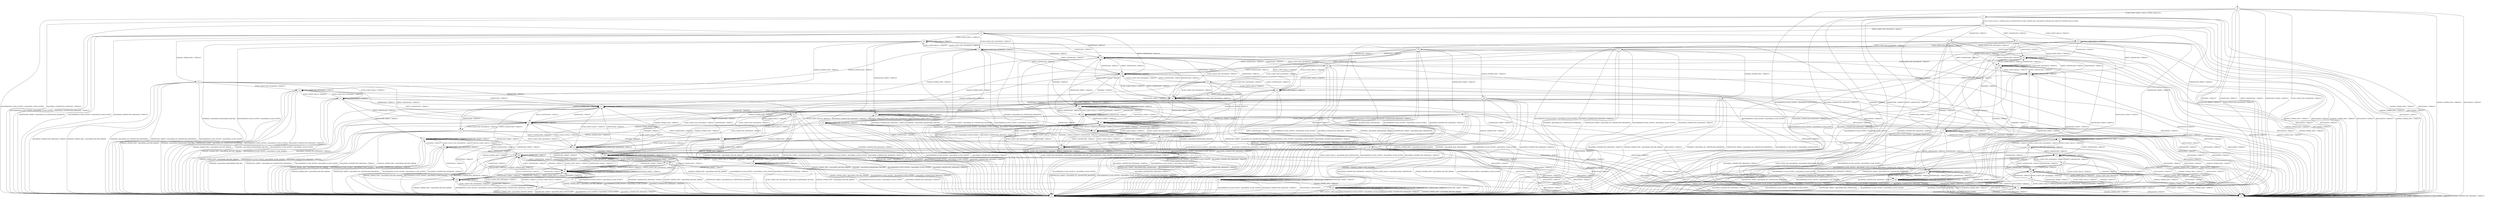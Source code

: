 digraph h7 {
s0 [label="s0"];
s1 [label="s1"];
s2 [label="s2"];
s3 [label="s3"];
s4 [label="s4"];
s5 [label="s5"];
s6 [label="s6"];
s7 [label="s7"];
s23 [label="s23"];
s24 [label="s24"];
s31 [label="s31"];
s32 [label="s32"];
s8 [label="s8"];
s9 [label="s9"];
s10 [label="s10"];
s18 [label="s18"];
s25 [label="s25"];
s33 [label="s33"];
s36 [label="s36"];
s37 [label="s37"];
s38 [label="s38"];
s42 [label="s42"];
s43 [label="s43"];
s49 [label="s49"];
s50 [label="s50"];
s51 [label="s51"];
s62 [label="s62"];
s11 [label="s11"];
s12 [label="s12"];
s13 [label="s13"];
s19 [label="s19"];
s20 [label="s20"];
s26 [label="s26"];
s27 [label="s27"];
s35 [label="s35"];
s39 [label="s39"];
s41 [label="s41"];
s44 [label="s44"];
s52 [label="s52"];
s58 [label="s58"];
s59 [label="s59"];
s61 [label="s61"];
s14 [label="s14"];
s15 [label="s15"];
s21 [label="s21"];
s22 [label="s22"];
s28 [label="s28"];
s29 [label="s29"];
s34 [label="s34"];
s40 [label="s40"];
s47 [label="s47"];
s48 [label="s48"];
s53 [label="s53"];
s60 [label="s60"];
s64 [label="s64"];
s16 [label="s16"];
s17 [label="s17"];
s30 [label="s30"];
s45 [label="s45"];
s46 [label="s46"];
s56 [label="s56"];
s57 [label="s57"];
s63 [label="s63"];
s54 [label="s54"];
s55 [label="s55"];
s0 -> s1 [label="ECDH_CLIENT_HELLO / HELLO_VERIFY_REQUEST+"];
s0 -> s2 [label="ECDH_CLIENT_KEY_EXCHANGE / TIMEOUT"];
s0 -> s3 [label="CHANGE_CIPHER_SPEC / TIMEOUT"];
s0 -> s2 [label="FINISHED / TIMEOUT"];
s0 -> s3 [label="APPLICATION / TIMEOUT"];
s0 -> s2 [label="CERTIFICATE / TIMEOUT"];
s0 -> s2 [label="EMPTY_CERTIFICATE / TIMEOUT"];
s0 -> s2 [label="CERTIFICATE_VERIFY / TIMEOUT"];
s0 -> s4 [label="Alert(WARNING,CLOSE_NOTIFY) / Alert(FATAL,CLOSE_NOTIFY)"];
s0 -> s4 [label="Alert(FATAL,UNEXPECTED_MESSAGE) / TIMEOUT"];
s1 -> s5 [label="ECDH_CLIENT_HELLO / SERVER_HELLO,CERTIFICATE,ECDHE_SERVER_KEY_EXCHANGE,CERTIFICATE_REQUEST,SERVER_HELLO_DONE"];
s1 -> s2 [label="ECDH_CLIENT_KEY_EXCHANGE / TIMEOUT"];
s1 -> s3 [label="CHANGE_CIPHER_SPEC / TIMEOUT"];
s1 -> s2 [label="FINISHED / TIMEOUT"];
s1 -> s3 [label="APPLICATION / TIMEOUT"];
s1 -> s2 [label="CERTIFICATE / TIMEOUT"];
s1 -> s2 [label="EMPTY_CERTIFICATE / TIMEOUT"];
s1 -> s2 [label="CERTIFICATE_VERIFY / TIMEOUT"];
s1 -> s4 [label="Alert(WARNING,CLOSE_NOTIFY) / Alert(FATAL,CLOSE_NOTIFY)"];
s1 -> s4 [label="Alert(FATAL,UNEXPECTED_MESSAGE) / TIMEOUT"];
s2 -> s2 [label="ECDH_CLIENT_HELLO / TIMEOUT"];
s2 -> s2 [label="ECDH_CLIENT_KEY_EXCHANGE / TIMEOUT"];
s2 -> s3 [label="CHANGE_CIPHER_SPEC / TIMEOUT"];
s2 -> s2 [label="FINISHED / TIMEOUT"];
s2 -> s3 [label="APPLICATION / TIMEOUT"];
s2 -> s2 [label="CERTIFICATE / TIMEOUT"];
s2 -> s2 [label="EMPTY_CERTIFICATE / TIMEOUT"];
s2 -> s2 [label="CERTIFICATE_VERIFY / TIMEOUT"];
s2 -> s4 [label="Alert(WARNING,CLOSE_NOTIFY) / Alert(FATAL,CLOSE_NOTIFY)"];
s2 -> s4 [label="Alert(FATAL,UNEXPECTED_MESSAGE) / TIMEOUT"];
s3 -> s3 [label="ECDH_CLIENT_HELLO / TIMEOUT"];
s3 -> s3 [label="ECDH_CLIENT_KEY_EXCHANGE / TIMEOUT"];
s3 -> s3 [label="CHANGE_CIPHER_SPEC / TIMEOUT"];
s3 -> s3 [label="FINISHED / TIMEOUT"];
s3 -> s3 [label="APPLICATION / TIMEOUT"];
s3 -> s3 [label="CERTIFICATE / TIMEOUT"];
s3 -> s3 [label="EMPTY_CERTIFICATE / TIMEOUT"];
s3 -> s3 [label="CERTIFICATE_VERIFY / TIMEOUT"];
s3 -> s3 [label="Alert(WARNING,CLOSE_NOTIFY) / TIMEOUT"];
s3 -> s3 [label="Alert(FATAL,UNEXPECTED_MESSAGE) / TIMEOUT"];
s4 -> s4 [label="ECDH_CLIENT_HELLO / SOCKET_CLOSED"];
s4 -> s4 [label="ECDH_CLIENT_KEY_EXCHANGE / SOCKET_CLOSED"];
s4 -> s4 [label="CHANGE_CIPHER_SPEC / SOCKET_CLOSED"];
s4 -> s4 [label="FINISHED / SOCKET_CLOSED"];
s4 -> s4 [label="APPLICATION / SOCKET_CLOSED"];
s4 -> s4 [label="CERTIFICATE / SOCKET_CLOSED"];
s4 -> s4 [label="EMPTY_CERTIFICATE / SOCKET_CLOSED"];
s4 -> s4 [label="CERTIFICATE_VERIFY / SOCKET_CLOSED"];
s4 -> s4 [label="Alert(WARNING,CLOSE_NOTIFY) / SOCKET_CLOSED"];
s4 -> s4 [label="Alert(FATAL,UNEXPECTED_MESSAGE) / SOCKET_CLOSED"];
s5 -> s23 [label="ECDH_CLIENT_HELLO / TIMEOUT"];
s5 -> s6 [label="ECDH_CLIENT_KEY_EXCHANGE / TIMEOUT"];
s5 -> s3 [label="CHANGE_CIPHER_SPEC / TIMEOUT"];
s5 -> s7 [label="FINISHED / TIMEOUT"];
s5 -> s3 [label="APPLICATION / TIMEOUT"];
s5 -> s24 [label="CERTIFICATE / TIMEOUT"];
s5 -> s31 [label="EMPTY_CERTIFICATE / TIMEOUT"];
s5 -> s32 [label="CERTIFICATE_VERIFY / TIMEOUT"];
s5 -> s4 [label="Alert(WARNING,CLOSE_NOTIFY) / Alert(FATAL,CLOSE_NOTIFY)"];
s5 -> s4 [label="Alert(FATAL,UNEXPECTED_MESSAGE) / TIMEOUT"];
s6 -> s8 [label="ECDH_CLIENT_HELLO / TIMEOUT"];
s6 -> s9 [label="ECDH_CLIENT_KEY_EXCHANGE / TIMEOUT"];
s6 -> s10 [label="CHANGE_CIPHER_SPEC / TIMEOUT"];
s6 -> s4 [label="FINISHED / Alert(FATAL,NO_CERTIFICATE_RESERVED)"];
s6 -> s3 [label="APPLICATION / TIMEOUT"];
s6 -> s18 [label="CERTIFICATE / TIMEOUT"];
s6 -> s43 [label="EMPTY_CERTIFICATE / TIMEOUT"];
s6 -> s4 [label="CERTIFICATE_VERIFY / Alert(FATAL,NO_CERTIFICATE_RESERVED)"];
s6 -> s4 [label="Alert(WARNING,CLOSE_NOTIFY) / Alert(FATAL,CLOSE_NOTIFY)"];
s6 -> s4 [label="Alert(FATAL,UNEXPECTED_MESSAGE) / TIMEOUT"];
s7 -> s7 [label="ECDH_CLIENT_HELLO / TIMEOUT"];
s7 -> s4 [label="ECDH_CLIENT_KEY_EXCHANGE / Alert(FATAL,HANDSHAKE_FAILURE)"];
s7 -> s3 [label="CHANGE_CIPHER_SPEC / TIMEOUT"];
s7 -> s7 [label="FINISHED / TIMEOUT"];
s7 -> s3 [label="APPLICATION / TIMEOUT"];
s7 -> s33 [label="CERTIFICATE / TIMEOUT"];
s7 -> s33 [label="EMPTY_CERTIFICATE / TIMEOUT"];
s7 -> s32 [label="CERTIFICATE_VERIFY / TIMEOUT"];
s7 -> s4 [label="Alert(WARNING,CLOSE_NOTIFY) / Alert(FATAL,CLOSE_NOTIFY)"];
s7 -> s4 [label="Alert(FATAL,UNEXPECTED_MESSAGE) / TIMEOUT"];
s23 -> s23 [label="ECDH_CLIENT_HELLO / TIMEOUT"];
s23 -> s9 [label="ECDH_CLIENT_KEY_EXCHANGE / TIMEOUT"];
s23 -> s3 [label="CHANGE_CIPHER_SPEC / TIMEOUT"];
s23 -> s7 [label="FINISHED / TIMEOUT"];
s23 -> s3 [label="APPLICATION / TIMEOUT"];
s23 -> s36 [label="CERTIFICATE / TIMEOUT"];
s23 -> s49 [label="EMPTY_CERTIFICATE / TIMEOUT"];
s23 -> s32 [label="CERTIFICATE_VERIFY / TIMEOUT"];
s23 -> s4 [label="Alert(WARNING,CLOSE_NOTIFY) / Alert(FATAL,CLOSE_NOTIFY)"];
s23 -> s4 [label="Alert(FATAL,UNEXPECTED_MESSAGE) / TIMEOUT"];
s24 -> s42 [label="ECDH_CLIENT_HELLO / TIMEOUT"];
s24 -> s25 [label="ECDH_CLIENT_KEY_EXCHANGE / TIMEOUT"];
s24 -> s3 [label="CHANGE_CIPHER_SPEC / TIMEOUT"];
s24 -> s62 [label="FINISHED / TIMEOUT"];
s24 -> s3 [label="APPLICATION / TIMEOUT"];
s24 -> s36 [label="CERTIFICATE / TIMEOUT"];
s24 -> s49 [label="EMPTY_CERTIFICATE / TIMEOUT"];
s24 -> s2 [label="CERTIFICATE_VERIFY / TIMEOUT"];
s24 -> s4 [label="Alert(WARNING,CLOSE_NOTIFY) / Alert(FATAL,CLOSE_NOTIFY)"];
s24 -> s4 [label="Alert(FATAL,UNEXPECTED_MESSAGE) / TIMEOUT"];
s31 -> s42 [label="ECDH_CLIENT_HELLO / TIMEOUT"];
s31 -> s37 [label="ECDH_CLIENT_KEY_EXCHANGE / TIMEOUT"];
s31 -> s3 [label="CHANGE_CIPHER_SPEC / TIMEOUT"];
s31 -> s62 [label="FINISHED / TIMEOUT"];
s31 -> s3 [label="APPLICATION / TIMEOUT"];
s31 -> s36 [label="CERTIFICATE / TIMEOUT"];
s31 -> s49 [label="EMPTY_CERTIFICATE / TIMEOUT"];
s31 -> s2 [label="CERTIFICATE_VERIFY / TIMEOUT"];
s31 -> s4 [label="Alert(WARNING,CLOSE_NOTIFY) / Alert(FATAL,CLOSE_NOTIFY)"];
s31 -> s4 [label="Alert(FATAL,UNEXPECTED_MESSAGE) / TIMEOUT"];
s32 -> s32 [label="ECDH_CLIENT_HELLO / TIMEOUT"];
s32 -> s38 [label="ECDH_CLIENT_KEY_EXCHANGE / TIMEOUT"];
s32 -> s3 [label="CHANGE_CIPHER_SPEC / TIMEOUT"];
s32 -> s32 [label="FINISHED / TIMEOUT"];
s32 -> s3 [label="APPLICATION / TIMEOUT"];
s32 -> s50 [label="CERTIFICATE / TIMEOUT"];
s32 -> s51 [label="EMPTY_CERTIFICATE / TIMEOUT"];
s32 -> s32 [label="CERTIFICATE_VERIFY / TIMEOUT"];
s32 -> s4 [label="Alert(WARNING,CLOSE_NOTIFY) / Alert(FATAL,CLOSE_NOTIFY)"];
s32 -> s4 [label="Alert(FATAL,UNEXPECTED_MESSAGE) / TIMEOUT"];
s8 -> s8 [label="ECDH_CLIENT_HELLO / TIMEOUT"];
s8 -> s9 [label="ECDH_CLIENT_KEY_EXCHANGE / TIMEOUT"];
s8 -> s11 [label="CHANGE_CIPHER_SPEC / TIMEOUT"];
s8 -> s4 [label="FINISHED / Alert(FATAL,HANDSHAKE_FAILURE)"];
s8 -> s3 [label="APPLICATION / TIMEOUT"];
s8 -> s18 [label="CERTIFICATE / TIMEOUT"];
s8 -> s43 [label="EMPTY_CERTIFICATE / TIMEOUT"];
s8 -> s19 [label="CERTIFICATE_VERIFY / TIMEOUT"];
s8 -> s4 [label="Alert(WARNING,CLOSE_NOTIFY) / Alert(FATAL,CLOSE_NOTIFY)"];
s8 -> s4 [label="Alert(FATAL,UNEXPECTED_MESSAGE) / TIMEOUT"];
s9 -> s8 [label="ECDH_CLIENT_HELLO / TIMEOUT"];
s9 -> s9 [label="ECDH_CLIENT_KEY_EXCHANGE / TIMEOUT"];
s9 -> s12 [label="CHANGE_CIPHER_SPEC / TIMEOUT"];
s9 -> s4 [label="FINISHED / Alert(FATAL,HANDSHAKE_FAILURE)"];
s9 -> s3 [label="APPLICATION / TIMEOUT"];
s9 -> s18 [label="CERTIFICATE / TIMEOUT"];
s9 -> s43 [label="EMPTY_CERTIFICATE / TIMEOUT"];
s9 -> s4 [label="CERTIFICATE_VERIFY / Alert(FATAL,NO_CERTIFICATE_RESERVED)"];
s9 -> s4 [label="Alert(WARNING,CLOSE_NOTIFY) / Alert(FATAL,CLOSE_NOTIFY)"];
s9 -> s4 [label="Alert(FATAL,UNEXPECTED_MESSAGE) / TIMEOUT"];
s10 -> s11 [label="ECDH_CLIENT_HELLO / TIMEOUT"];
s10 -> s12 [label="ECDH_CLIENT_KEY_EXCHANGE / TIMEOUT"];
s10 -> s4 [label="CHANGE_CIPHER_SPEC / Alert(FATAL,DECODE_ERROR)"];
s10 -> s4 [label="FINISHED / Alert(FATAL,NO_CERTIFICATE_RESERVED)"];
s10 -> s3 [label="APPLICATION / TIMEOUT"];
s10 -> s13 [label="CERTIFICATE / TIMEOUT"];
s10 -> s44 [label="EMPTY_CERTIFICATE / TIMEOUT"];
s10 -> s4 [label="CERTIFICATE_VERIFY / Alert(FATAL,NO_CERTIFICATE_RESERVED)"];
s10 -> s4 [label="Alert(WARNING,CLOSE_NOTIFY) / Alert(FATAL,CLOSE_NOTIFY)"];
s10 -> s4 [label="Alert(FATAL,UNEXPECTED_MESSAGE) / TIMEOUT"];
s18 -> s35 [label="ECDH_CLIENT_HELLO / TIMEOUT"];
s18 -> s20 [label="ECDH_CLIENT_KEY_EXCHANGE / TIMEOUT"];
s18 -> s13 [label="CHANGE_CIPHER_SPEC / TIMEOUT"];
s18 -> s61 [label="FINISHED / TIMEOUT"];
s18 -> s3 [label="APPLICATION / TIMEOUT"];
s18 -> s18 [label="CERTIFICATE / TIMEOUT"];
s18 -> s43 [label="EMPTY_CERTIFICATE / TIMEOUT"];
s18 -> s41 [label="CERTIFICATE_VERIFY / TIMEOUT"];
s18 -> s4 [label="Alert(WARNING,CLOSE_NOTIFY) / Alert(FATAL,CLOSE_NOTIFY)"];
s18 -> s4 [label="Alert(FATAL,UNEXPECTED_MESSAGE) / TIMEOUT"];
s25 -> s22 [label="ECDH_CLIENT_HELLO / TIMEOUT"];
s25 -> s35 [label="ECDH_CLIENT_KEY_EXCHANGE / TIMEOUT"];
s25 -> s26 [label="CHANGE_CIPHER_SPEC / TIMEOUT"];
s25 -> s4 [label="FINISHED / Alert(FATAL,BAD_CERTIFICATE)"];
s25 -> s3 [label="APPLICATION / TIMEOUT"];
s25 -> s18 [label="CERTIFICATE / TIMEOUT"];
s25 -> s43 [label="EMPTY_CERTIFICATE / TIMEOUT"];
s25 -> s27 [label="CERTIFICATE_VERIFY / TIMEOUT"];
s25 -> s4 [label="Alert(WARNING,CLOSE_NOTIFY) / Alert(FATAL,CLOSE_NOTIFY)"];
s25 -> s4 [label="Alert(FATAL,UNEXPECTED_MESSAGE) / TIMEOUT"];
s33 -> s62 [label="ECDH_CLIENT_HELLO / TIMEOUT"];
s33 -> s4 [label="ECDH_CLIENT_KEY_EXCHANGE / Alert(FATAL,HANDSHAKE_FAILURE)"];
s33 -> s3 [label="CHANGE_CIPHER_SPEC / TIMEOUT"];
s33 -> s62 [label="FINISHED / TIMEOUT"];
s33 -> s3 [label="APPLICATION / TIMEOUT"];
s33 -> s33 [label="CERTIFICATE / TIMEOUT"];
s33 -> s33 [label="EMPTY_CERTIFICATE / TIMEOUT"];
s33 -> s2 [label="CERTIFICATE_VERIFY / TIMEOUT"];
s33 -> s4 [label="Alert(WARNING,CLOSE_NOTIFY) / Alert(FATAL,CLOSE_NOTIFY)"];
s33 -> s4 [label="Alert(FATAL,UNEXPECTED_MESSAGE) / TIMEOUT"];
s36 -> s42 [label="ECDH_CLIENT_HELLO / TIMEOUT"];
s36 -> s20 [label="ECDH_CLIENT_KEY_EXCHANGE / TIMEOUT"];
s36 -> s3 [label="CHANGE_CIPHER_SPEC / TIMEOUT"];
s36 -> s62 [label="FINISHED / TIMEOUT"];
s36 -> s3 [label="APPLICATION / TIMEOUT"];
s36 -> s36 [label="CERTIFICATE / TIMEOUT"];
s36 -> s49 [label="EMPTY_CERTIFICATE / TIMEOUT"];
s36 -> s2 [label="CERTIFICATE_VERIFY / TIMEOUT"];
s36 -> s4 [label="Alert(WARNING,CLOSE_NOTIFY) / Alert(FATAL,CLOSE_NOTIFY)"];
s36 -> s4 [label="Alert(FATAL,UNEXPECTED_MESSAGE) / TIMEOUT"];
s37 -> s22 [label="ECDH_CLIENT_HELLO / TIMEOUT"];
s37 -> s35 [label="ECDH_CLIENT_KEY_EXCHANGE / TIMEOUT"];
s37 -> s39 [label="CHANGE_CIPHER_SPEC / TIMEOUT"];
s37 -> s4 [label="FINISHED / Alert(FATAL,NO_CERTIFICATE_RESERVED)"];
s37 -> s3 [label="APPLICATION / TIMEOUT"];
s37 -> s18 [label="CERTIFICATE / TIMEOUT"];
s37 -> s43 [label="EMPTY_CERTIFICATE / TIMEOUT"];
s37 -> s4 [label="CERTIFICATE_VERIFY / Alert(FATAL,NO_CERTIFICATE_RESERVED)"];
s37 -> s4 [label="Alert(WARNING,CLOSE_NOTIFY) / Alert(FATAL,CLOSE_NOTIFY)"];
s37 -> s4 [label="Alert(FATAL,UNEXPECTED_MESSAGE) / TIMEOUT"];
s38 -> s32 [label="ECDH_CLIENT_HELLO / TIMEOUT"];
s38 -> s38 [label="ECDH_CLIENT_KEY_EXCHANGE / TIMEOUT"];
s38 -> s3 [label="CHANGE_CIPHER_SPEC / TIMEOUT"];
s38 -> s32 [label="FINISHED / TIMEOUT"];
s38 -> s3 [label="APPLICATION / TIMEOUT"];
s38 -> s50 [label="CERTIFICATE / TIMEOUT"];
s38 -> s51 [label="EMPTY_CERTIFICATE / TIMEOUT"];
s38 -> s4 [label="CERTIFICATE_VERIFY / Alert(FATAL,NO_CERTIFICATE_RESERVED)"];
s38 -> s4 [label="Alert(WARNING,CLOSE_NOTIFY) / Alert(FATAL,CLOSE_NOTIFY)"];
s38 -> s4 [label="Alert(FATAL,UNEXPECTED_MESSAGE) / TIMEOUT"];
s42 -> s42 [label="ECDH_CLIENT_HELLO / TIMEOUT"];
s42 -> s42 [label="ECDH_CLIENT_KEY_EXCHANGE / TIMEOUT"];
s42 -> s3 [label="CHANGE_CIPHER_SPEC / TIMEOUT"];
s42 -> s62 [label="FINISHED / TIMEOUT"];
s42 -> s3 [label="APPLICATION / TIMEOUT"];
s42 -> s36 [label="CERTIFICATE / TIMEOUT"];
s42 -> s49 [label="EMPTY_CERTIFICATE / TIMEOUT"];
s42 -> s2 [label="CERTIFICATE_VERIFY / TIMEOUT"];
s42 -> s4 [label="Alert(WARNING,CLOSE_NOTIFY) / Alert(FATAL,CLOSE_NOTIFY)"];
s42 -> s4 [label="Alert(FATAL,UNEXPECTED_MESSAGE) / TIMEOUT"];
s43 -> s35 [label="ECDH_CLIENT_HELLO / TIMEOUT"];
s43 -> s52 [label="ECDH_CLIENT_KEY_EXCHANGE / TIMEOUT"];
s43 -> s44 [label="CHANGE_CIPHER_SPEC / TIMEOUT"];
s43 -> s61 [label="FINISHED / TIMEOUT"];
s43 -> s3 [label="APPLICATION / TIMEOUT"];
s43 -> s18 [label="CERTIFICATE / TIMEOUT"];
s43 -> s43 [label="EMPTY_CERTIFICATE / TIMEOUT"];
s43 -> s41 [label="CERTIFICATE_VERIFY / TIMEOUT"];
s43 -> s4 [label="Alert(WARNING,CLOSE_NOTIFY) / Alert(FATAL,CLOSE_NOTIFY)"];
s43 -> s4 [label="Alert(FATAL,UNEXPECTED_MESSAGE) / TIMEOUT"];
s49 -> s42 [label="ECDH_CLIENT_HELLO / TIMEOUT"];
s49 -> s52 [label="ECDH_CLIENT_KEY_EXCHANGE / TIMEOUT"];
s49 -> s3 [label="CHANGE_CIPHER_SPEC / TIMEOUT"];
s49 -> s62 [label="FINISHED / TIMEOUT"];
s49 -> s3 [label="APPLICATION / TIMEOUT"];
s49 -> s36 [label="CERTIFICATE / TIMEOUT"];
s49 -> s49 [label="EMPTY_CERTIFICATE / TIMEOUT"];
s49 -> s2 [label="CERTIFICATE_VERIFY / TIMEOUT"];
s49 -> s4 [label="Alert(WARNING,CLOSE_NOTIFY) / Alert(FATAL,CLOSE_NOTIFY)"];
s49 -> s4 [label="Alert(FATAL,UNEXPECTED_MESSAGE) / TIMEOUT"];
s50 -> s2 [label="ECDH_CLIENT_HELLO / TIMEOUT"];
s50 -> s58 [label="ECDH_CLIENT_KEY_EXCHANGE / TIMEOUT"];
s50 -> s3 [label="CHANGE_CIPHER_SPEC / TIMEOUT"];
s50 -> s2 [label="FINISHED / TIMEOUT"];
s50 -> s3 [label="APPLICATION / TIMEOUT"];
s50 -> s50 [label="CERTIFICATE / TIMEOUT"];
s50 -> s51 [label="EMPTY_CERTIFICATE / TIMEOUT"];
s50 -> s2 [label="CERTIFICATE_VERIFY / TIMEOUT"];
s50 -> s4 [label="Alert(WARNING,CLOSE_NOTIFY) / Alert(FATAL,CLOSE_NOTIFY)"];
s50 -> s4 [label="Alert(FATAL,UNEXPECTED_MESSAGE) / TIMEOUT"];
s51 -> s2 [label="ECDH_CLIENT_HELLO / TIMEOUT"];
s51 -> s59 [label="ECDH_CLIENT_KEY_EXCHANGE / TIMEOUT"];
s51 -> s3 [label="CHANGE_CIPHER_SPEC / TIMEOUT"];
s51 -> s2 [label="FINISHED / TIMEOUT"];
s51 -> s3 [label="APPLICATION / TIMEOUT"];
s51 -> s50 [label="CERTIFICATE / TIMEOUT"];
s51 -> s51 [label="EMPTY_CERTIFICATE / TIMEOUT"];
s51 -> s2 [label="CERTIFICATE_VERIFY / TIMEOUT"];
s51 -> s4 [label="Alert(WARNING,CLOSE_NOTIFY) / Alert(FATAL,CLOSE_NOTIFY)"];
s51 -> s4 [label="Alert(FATAL,UNEXPECTED_MESSAGE) / TIMEOUT"];
s62 -> s62 [label="ECDH_CLIENT_HELLO / TIMEOUT"];
s62 -> s62 [label="ECDH_CLIENT_KEY_EXCHANGE / TIMEOUT"];
s62 -> s3 [label="CHANGE_CIPHER_SPEC / TIMEOUT"];
s62 -> s62 [label="FINISHED / TIMEOUT"];
s62 -> s3 [label="APPLICATION / TIMEOUT"];
s62 -> s33 [label="CERTIFICATE / TIMEOUT"];
s62 -> s33 [label="EMPTY_CERTIFICATE / TIMEOUT"];
s62 -> s2 [label="CERTIFICATE_VERIFY / TIMEOUT"];
s62 -> s4 [label="Alert(WARNING,CLOSE_NOTIFY) / Alert(FATAL,CLOSE_NOTIFY)"];
s62 -> s4 [label="Alert(FATAL,UNEXPECTED_MESSAGE) / TIMEOUT"];
s11 -> s11 [label="ECDH_CLIENT_HELLO / TIMEOUT"];
s11 -> s12 [label="ECDH_CLIENT_KEY_EXCHANGE / TIMEOUT"];
s11 -> s4 [label="CHANGE_CIPHER_SPEC / Alert(FATAL,DECODE_ERROR)"];
s11 -> s4 [label="FINISHED / Alert(FATAL,HANDSHAKE_FAILURE)"];
s11 -> s3 [label="APPLICATION / TIMEOUT"];
s11 -> s13 [label="CERTIFICATE / TIMEOUT"];
s11 -> s44 [label="EMPTY_CERTIFICATE / TIMEOUT"];
s11 -> s14 [label="CERTIFICATE_VERIFY / TIMEOUT"];
s11 -> s4 [label="Alert(WARNING,CLOSE_NOTIFY) / Alert(FATAL,CLOSE_NOTIFY)"];
s11 -> s4 [label="Alert(FATAL,UNEXPECTED_MESSAGE) / TIMEOUT"];
s12 -> s11 [label="ECDH_CLIENT_HELLO / TIMEOUT"];
s12 -> s12 [label="ECDH_CLIENT_KEY_EXCHANGE / TIMEOUT"];
s12 -> s4 [label="CHANGE_CIPHER_SPEC / Alert(FATAL,DECODE_ERROR)"];
s12 -> s4 [label="FINISHED / Alert(FATAL,HANDSHAKE_FAILURE)"];
s12 -> s3 [label="APPLICATION / TIMEOUT"];
s12 -> s13 [label="CERTIFICATE / TIMEOUT"];
s12 -> s44 [label="EMPTY_CERTIFICATE / TIMEOUT"];
s12 -> s4 [label="CERTIFICATE_VERIFY / Alert(FATAL,NO_CERTIFICATE_RESERVED)"];
s12 -> s4 [label="Alert(WARNING,CLOSE_NOTIFY) / Alert(FATAL,CLOSE_NOTIFY)"];
s12 -> s4 [label="Alert(FATAL,UNEXPECTED_MESSAGE) / TIMEOUT"];
s13 -> s34 [label="ECDH_CLIENT_HELLO / TIMEOUT"];
s13 -> s15 [label="ECDH_CLIENT_KEY_EXCHANGE / TIMEOUT"];
s13 -> s4 [label="CHANGE_CIPHER_SPEC / Alert(FATAL,DECODE_ERROR)"];
s13 -> s60 [label="FINISHED / TIMEOUT"];
s13 -> s3 [label="APPLICATION / TIMEOUT"];
s13 -> s13 [label="CERTIFICATE / TIMEOUT"];
s13 -> s44 [label="EMPTY_CERTIFICATE / TIMEOUT"];
s13 -> s40 [label="CERTIFICATE_VERIFY / TIMEOUT"];
s13 -> s4 [label="Alert(WARNING,CLOSE_NOTIFY) / Alert(FATAL,CLOSE_NOTIFY)"];
s13 -> s4 [label="Alert(FATAL,UNEXPECTED_MESSAGE) / TIMEOUT"];
s19 -> s19 [label="ECDH_CLIENT_HELLO / TIMEOUT"];
s19 -> s21 [label="ECDH_CLIENT_KEY_EXCHANGE / TIMEOUT"];
s19 -> s14 [label="CHANGE_CIPHER_SPEC / TIMEOUT"];
s19 -> s19 [label="FINISHED / TIMEOUT"];
s19 -> s3 [label="APPLICATION / TIMEOUT"];
s19 -> s47 [label="CERTIFICATE / TIMEOUT"];
s19 -> s48 [label="EMPTY_CERTIFICATE / TIMEOUT"];
s19 -> s19 [label="CERTIFICATE_VERIFY / TIMEOUT"];
s19 -> s4 [label="Alert(WARNING,CLOSE_NOTIFY) / Alert(FATAL,CLOSE_NOTIFY)"];
s19 -> s4 [label="Alert(FATAL,UNEXPECTED_MESSAGE) / TIMEOUT"];
s20 -> s22 [label="ECDH_CLIENT_HELLO / TIMEOUT"];
s20 -> s35 [label="ECDH_CLIENT_KEY_EXCHANGE / TIMEOUT"];
s20 -> s15 [label="CHANGE_CIPHER_SPEC / TIMEOUT"];
s20 -> s4 [label="FINISHED / Alert(FATAL,HANDSHAKE_FAILURE)"];
s20 -> s3 [label="APPLICATION / TIMEOUT"];
s20 -> s18 [label="CERTIFICATE / TIMEOUT"];
s20 -> s43 [label="EMPTY_CERTIFICATE / TIMEOUT"];
s20 -> s4 [label="CERTIFICATE_VERIFY / Alert(FATAL,BAD_CERTIFICATE)"];
s20 -> s4 [label="Alert(WARNING,CLOSE_NOTIFY) / Alert(FATAL,CLOSE_NOTIFY)"];
s20 -> s4 [label="Alert(FATAL,UNEXPECTED_MESSAGE) / TIMEOUT"];
s26 -> s17 [label="ECDH_CLIENT_HELLO / TIMEOUT"];
s26 -> s34 [label="ECDH_CLIENT_KEY_EXCHANGE / TIMEOUT"];
s26 -> s4 [label="CHANGE_CIPHER_SPEC / Alert(FATAL,DECODE_ERROR)"];
s26 -> s4 [label="FINISHED / Alert(FATAL,BAD_CERTIFICATE)"];
s26 -> s3 [label="APPLICATION / TIMEOUT"];
s26 -> s13 [label="CERTIFICATE / TIMEOUT"];
s26 -> s44 [label="EMPTY_CERTIFICATE / TIMEOUT"];
s26 -> s28 [label="CERTIFICATE_VERIFY / TIMEOUT"];
s26 -> s4 [label="Alert(WARNING,CLOSE_NOTIFY) / Alert(FATAL,CLOSE_NOTIFY)"];
s26 -> s4 [label="Alert(FATAL,UNEXPECTED_MESSAGE) / TIMEOUT"];
s27 -> s4 [label="ECDH_CLIENT_HELLO / Alert(FATAL,BAD_CERTIFICATE)"];
s27 -> s41 [label="ECDH_CLIENT_KEY_EXCHANGE / TIMEOUT"];
s27 -> s28 [label="CHANGE_CIPHER_SPEC / TIMEOUT"];
s27 -> s29 [label="FINISHED / CHANGE_CIPHER_SPEC,FINISHED"];
s27 -> s3 [label="APPLICATION / TIMEOUT"];
s27 -> s47 [label="CERTIFICATE / TIMEOUT"];
s27 -> s48 [label="EMPTY_CERTIFICATE / TIMEOUT"];
s27 -> s41 [label="CERTIFICATE_VERIFY / TIMEOUT"];
s27 -> s4 [label="Alert(WARNING,CLOSE_NOTIFY) / Alert(FATAL,CLOSE_NOTIFY)"];
s27 -> s4 [label="Alert(FATAL,UNEXPECTED_MESSAGE) / TIMEOUT"];
s35 -> s35 [label="ECDH_CLIENT_HELLO / TIMEOUT"];
s35 -> s35 [label="ECDH_CLIENT_KEY_EXCHANGE / TIMEOUT"];
s35 -> s34 [label="CHANGE_CIPHER_SPEC / TIMEOUT"];
s35 -> s61 [label="FINISHED / TIMEOUT"];
s35 -> s3 [label="APPLICATION / TIMEOUT"];
s35 -> s18 [label="CERTIFICATE / TIMEOUT"];
s35 -> s43 [label="EMPTY_CERTIFICATE / TIMEOUT"];
s35 -> s41 [label="CERTIFICATE_VERIFY / TIMEOUT"];
s35 -> s4 [label="Alert(WARNING,CLOSE_NOTIFY) / Alert(FATAL,CLOSE_NOTIFY)"];
s35 -> s4 [label="Alert(FATAL,UNEXPECTED_MESSAGE) / TIMEOUT"];
s39 -> s17 [label="ECDH_CLIENT_HELLO / TIMEOUT"];
s39 -> s34 [label="ECDH_CLIENT_KEY_EXCHANGE / TIMEOUT"];
s39 -> s4 [label="CHANGE_CIPHER_SPEC / Alert(FATAL,DECODE_ERROR)"];
s39 -> s4 [label="FINISHED / Alert(FATAL,NO_CERTIFICATE_RESERVED)"];
s39 -> s3 [label="APPLICATION / TIMEOUT"];
s39 -> s13 [label="CERTIFICATE / TIMEOUT"];
s39 -> s44 [label="EMPTY_CERTIFICATE / TIMEOUT"];
s39 -> s4 [label="CERTIFICATE_VERIFY / Alert(FATAL,NO_CERTIFICATE_RESERVED)"];
s39 -> s4 [label="Alert(WARNING,CLOSE_NOTIFY) / Alert(FATAL,CLOSE_NOTIFY)"];
s39 -> s4 [label="Alert(FATAL,UNEXPECTED_MESSAGE) / TIMEOUT"];
s41 -> s41 [label="ECDH_CLIENT_HELLO / TIMEOUT"];
s41 -> s41 [label="ECDH_CLIENT_KEY_EXCHANGE / TIMEOUT"];
s41 -> s40 [label="CHANGE_CIPHER_SPEC / TIMEOUT"];
s41 -> s41 [label="FINISHED / TIMEOUT"];
s41 -> s3 [label="APPLICATION / TIMEOUT"];
s41 -> s47 [label="CERTIFICATE / TIMEOUT"];
s41 -> s48 [label="EMPTY_CERTIFICATE / TIMEOUT"];
s41 -> s41 [label="CERTIFICATE_VERIFY / TIMEOUT"];
s41 -> s4 [label="Alert(WARNING,CLOSE_NOTIFY) / Alert(FATAL,CLOSE_NOTIFY)"];
s41 -> s4 [label="Alert(FATAL,UNEXPECTED_MESSAGE) / TIMEOUT"];
s44 -> s34 [label="ECDH_CLIENT_HELLO / TIMEOUT"];
s44 -> s53 [label="ECDH_CLIENT_KEY_EXCHANGE / TIMEOUT"];
s44 -> s4 [label="CHANGE_CIPHER_SPEC / Alert(FATAL,DECODE_ERROR)"];
s44 -> s60 [label="FINISHED / TIMEOUT"];
s44 -> s3 [label="APPLICATION / TIMEOUT"];
s44 -> s13 [label="CERTIFICATE / TIMEOUT"];
s44 -> s44 [label="EMPTY_CERTIFICATE / TIMEOUT"];
s44 -> s40 [label="CERTIFICATE_VERIFY / TIMEOUT"];
s44 -> s4 [label="Alert(WARNING,CLOSE_NOTIFY) / Alert(FATAL,CLOSE_NOTIFY)"];
s44 -> s4 [label="Alert(FATAL,UNEXPECTED_MESSAGE) / TIMEOUT"];
s52 -> s22 [label="ECDH_CLIENT_HELLO / TIMEOUT"];
s52 -> s35 [label="ECDH_CLIENT_KEY_EXCHANGE / TIMEOUT"];
s52 -> s53 [label="CHANGE_CIPHER_SPEC / TIMEOUT"];
s52 -> s4 [label="FINISHED / Alert(FATAL,HANDSHAKE_FAILURE)"];
s52 -> s3 [label="APPLICATION / TIMEOUT"];
s52 -> s18 [label="CERTIFICATE / TIMEOUT"];
s52 -> s43 [label="EMPTY_CERTIFICATE / TIMEOUT"];
s52 -> s4 [label="CERTIFICATE_VERIFY / Alert(FATAL,NO_CERTIFICATE_RESERVED)"];
s52 -> s4 [label="Alert(WARNING,CLOSE_NOTIFY) / Alert(FATAL,CLOSE_NOTIFY)"];
s52 -> s4 [label="Alert(FATAL,UNEXPECTED_MESSAGE) / TIMEOUT"];
s58 -> s2 [label="ECDH_CLIENT_HELLO / TIMEOUT"];
s58 -> s2 [label="ECDH_CLIENT_KEY_EXCHANGE / TIMEOUT"];
s58 -> s3 [label="CHANGE_CIPHER_SPEC / TIMEOUT"];
s58 -> s2 [label="FINISHED / TIMEOUT"];
s58 -> s3 [label="APPLICATION / TIMEOUT"];
s58 -> s50 [label="CERTIFICATE / TIMEOUT"];
s58 -> s51 [label="EMPTY_CERTIFICATE / TIMEOUT"];
s58 -> s4 [label="CERTIFICATE_VERIFY / Alert(FATAL,BAD_CERTIFICATE)"];
s58 -> s4 [label="Alert(WARNING,CLOSE_NOTIFY) / Alert(FATAL,CLOSE_NOTIFY)"];
s58 -> s4 [label="Alert(FATAL,UNEXPECTED_MESSAGE) / TIMEOUT"];
s59 -> s2 [label="ECDH_CLIENT_HELLO / TIMEOUT"];
s59 -> s2 [label="ECDH_CLIENT_KEY_EXCHANGE / TIMEOUT"];
s59 -> s3 [label="CHANGE_CIPHER_SPEC / TIMEOUT"];
s59 -> s2 [label="FINISHED / TIMEOUT"];
s59 -> s3 [label="APPLICATION / TIMEOUT"];
s59 -> s50 [label="CERTIFICATE / TIMEOUT"];
s59 -> s51 [label="EMPTY_CERTIFICATE / TIMEOUT"];
s59 -> s4 [label="CERTIFICATE_VERIFY / Alert(FATAL,NO_CERTIFICATE_RESERVED)"];
s59 -> s4 [label="Alert(WARNING,CLOSE_NOTIFY) / Alert(FATAL,CLOSE_NOTIFY)"];
s59 -> s4 [label="Alert(FATAL,UNEXPECTED_MESSAGE) / TIMEOUT"];
s61 -> s61 [label="ECDH_CLIENT_HELLO / TIMEOUT"];
s61 -> s61 [label="ECDH_CLIENT_KEY_EXCHANGE / TIMEOUT"];
s61 -> s60 [label="CHANGE_CIPHER_SPEC / TIMEOUT"];
s61 -> s61 [label="FINISHED / TIMEOUT"];
s61 -> s3 [label="APPLICATION / TIMEOUT"];
s61 -> s64 [label="CERTIFICATE / TIMEOUT"];
s61 -> s64 [label="EMPTY_CERTIFICATE / TIMEOUT"];
s61 -> s41 [label="CERTIFICATE_VERIFY / TIMEOUT"];
s61 -> s4 [label="Alert(WARNING,CLOSE_NOTIFY) / Alert(FATAL,CLOSE_NOTIFY)"];
s61 -> s4 [label="Alert(FATAL,UNEXPECTED_MESSAGE) / TIMEOUT"];
s14 -> s14 [label="ECDH_CLIENT_HELLO / TIMEOUT"];
s14 -> s16 [label="ECDH_CLIENT_KEY_EXCHANGE / TIMEOUT"];
s14 -> s4 [label="CHANGE_CIPHER_SPEC / Alert(FATAL,DECODE_ERROR)"];
s14 -> s14 [label="FINISHED / TIMEOUT"];
s14 -> s3 [label="APPLICATION / TIMEOUT"];
s14 -> s45 [label="CERTIFICATE / TIMEOUT"];
s14 -> s46 [label="EMPTY_CERTIFICATE / TIMEOUT"];
s14 -> s14 [label="CERTIFICATE_VERIFY / TIMEOUT"];
s14 -> s4 [label="Alert(WARNING,CLOSE_NOTIFY) / Alert(FATAL,CLOSE_NOTIFY)"];
s14 -> s4 [label="Alert(FATAL,UNEXPECTED_MESSAGE) / TIMEOUT"];
s15 -> s17 [label="ECDH_CLIENT_HELLO / TIMEOUT"];
s15 -> s34 [label="ECDH_CLIENT_KEY_EXCHANGE / TIMEOUT"];
s15 -> s4 [label="CHANGE_CIPHER_SPEC / Alert(FATAL,DECODE_ERROR)"];
s15 -> s4 [label="FINISHED / Alert(FATAL,HANDSHAKE_FAILURE)"];
s15 -> s3 [label="APPLICATION / TIMEOUT"];
s15 -> s13 [label="CERTIFICATE / TIMEOUT"];
s15 -> s44 [label="EMPTY_CERTIFICATE / TIMEOUT"];
s15 -> s4 [label="CERTIFICATE_VERIFY / Alert(FATAL,BAD_CERTIFICATE)"];
s15 -> s4 [label="Alert(WARNING,CLOSE_NOTIFY) / Alert(FATAL,CLOSE_NOTIFY)"];
s15 -> s4 [label="Alert(FATAL,UNEXPECTED_MESSAGE) / TIMEOUT"];
s21 -> s19 [label="ECDH_CLIENT_HELLO / TIMEOUT"];
s21 -> s21 [label="ECDH_CLIENT_KEY_EXCHANGE / TIMEOUT"];
s21 -> s16 [label="CHANGE_CIPHER_SPEC / TIMEOUT"];
s21 -> s19 [label="FINISHED / TIMEOUT"];
s21 -> s3 [label="APPLICATION / TIMEOUT"];
s21 -> s47 [label="CERTIFICATE / TIMEOUT"];
s21 -> s48 [label="EMPTY_CERTIFICATE / TIMEOUT"];
s21 -> s4 [label="CERTIFICATE_VERIFY / Alert(FATAL,NO_CERTIFICATE_RESERVED)"];
s21 -> s4 [label="Alert(WARNING,CLOSE_NOTIFY) / Alert(FATAL,CLOSE_NOTIFY)"];
s21 -> s4 [label="Alert(FATAL,UNEXPECTED_MESSAGE) / TIMEOUT"];
s22 -> s22 [label="ECDH_CLIENT_HELLO / TIMEOUT"];
s22 -> s35 [label="ECDH_CLIENT_KEY_EXCHANGE / TIMEOUT"];
s22 -> s17 [label="CHANGE_CIPHER_SPEC / TIMEOUT"];
s22 -> s4 [label="FINISHED / Alert(FATAL,HANDSHAKE_FAILURE)"];
s22 -> s3 [label="APPLICATION / TIMEOUT"];
s22 -> s18 [label="CERTIFICATE / TIMEOUT"];
s22 -> s43 [label="EMPTY_CERTIFICATE / TIMEOUT"];
s22 -> s41 [label="CERTIFICATE_VERIFY / TIMEOUT"];
s22 -> s4 [label="Alert(WARNING,CLOSE_NOTIFY) / Alert(FATAL,CLOSE_NOTIFY)"];
s22 -> s4 [label="Alert(FATAL,UNEXPECTED_MESSAGE) / TIMEOUT"];
s28 -> s4 [label="ECDH_CLIENT_HELLO / Alert(FATAL,BAD_CERTIFICATE)"];
s28 -> s40 [label="ECDH_CLIENT_KEY_EXCHANGE / TIMEOUT"];
s28 -> s4 [label="CHANGE_CIPHER_SPEC / Alert(FATAL,DECODE_ERROR)"];
s28 -> s30 [label="FINISHED / CHANGE_CIPHER_SPEC,FINISHED"];
s28 -> s3 [label="APPLICATION / TIMEOUT"];
s28 -> s45 [label="CERTIFICATE / TIMEOUT"];
s28 -> s46 [label="EMPTY_CERTIFICATE / TIMEOUT"];
s28 -> s40 [label="CERTIFICATE_VERIFY / TIMEOUT"];
s28 -> s4 [label="Alert(WARNING,CLOSE_NOTIFY) / Alert(FATAL,CLOSE_NOTIFY)"];
s28 -> s4 [label="Alert(FATAL,UNEXPECTED_MESSAGE) / TIMEOUT"];
s29 -> s29 [label="ECDH_CLIENT_HELLO / TIMEOUT"];
s29 -> s29 [label="ECDH_CLIENT_KEY_EXCHANGE / TIMEOUT"];
s29 -> s30 [label="CHANGE_CIPHER_SPEC / TIMEOUT"];
s29 -> s29 [label="FINISHED / TIMEOUT"];
s29 -> s4 [label="APPLICATION / APPLICATION"];
s29 -> s29 [label="CERTIFICATE / TIMEOUT"];
s29 -> s29 [label="EMPTY_CERTIFICATE / TIMEOUT"];
s29 -> s29 [label="CERTIFICATE_VERIFY / TIMEOUT"];
s29 -> s4 [label="Alert(WARNING,CLOSE_NOTIFY) / Alert(FATAL,CLOSE_NOTIFY)"];
s29 -> s4 [label="Alert(FATAL,UNEXPECTED_MESSAGE) / TIMEOUT"];
s34 -> s34 [label="ECDH_CLIENT_HELLO / TIMEOUT"];
s34 -> s34 [label="ECDH_CLIENT_KEY_EXCHANGE / TIMEOUT"];
s34 -> s4 [label="CHANGE_CIPHER_SPEC / Alert(FATAL,DECODE_ERROR)"];
s34 -> s60 [label="FINISHED / TIMEOUT"];
s34 -> s3 [label="APPLICATION / TIMEOUT"];
s34 -> s13 [label="CERTIFICATE / TIMEOUT"];
s34 -> s44 [label="EMPTY_CERTIFICATE / TIMEOUT"];
s34 -> s40 [label="CERTIFICATE_VERIFY / TIMEOUT"];
s34 -> s4 [label="Alert(WARNING,CLOSE_NOTIFY) / Alert(FATAL,CLOSE_NOTIFY)"];
s34 -> s4 [label="Alert(FATAL,UNEXPECTED_MESSAGE) / TIMEOUT"];
s40 -> s40 [label="ECDH_CLIENT_HELLO / TIMEOUT"];
s40 -> s40 [label="ECDH_CLIENT_KEY_EXCHANGE / TIMEOUT"];
s40 -> s4 [label="CHANGE_CIPHER_SPEC / Alert(FATAL,DECODE_ERROR)"];
s40 -> s40 [label="FINISHED / TIMEOUT"];
s40 -> s3 [label="APPLICATION / TIMEOUT"];
s40 -> s45 [label="CERTIFICATE / TIMEOUT"];
s40 -> s46 [label="EMPTY_CERTIFICATE / TIMEOUT"];
s40 -> s40 [label="CERTIFICATE_VERIFY / TIMEOUT"];
s40 -> s4 [label="Alert(WARNING,CLOSE_NOTIFY) / Alert(FATAL,CLOSE_NOTIFY)"];
s40 -> s4 [label="Alert(FATAL,UNEXPECTED_MESSAGE) / TIMEOUT"];
s47 -> s41 [label="ECDH_CLIENT_HELLO / TIMEOUT"];
s47 -> s56 [label="ECDH_CLIENT_KEY_EXCHANGE / TIMEOUT"];
s47 -> s45 [label="CHANGE_CIPHER_SPEC / TIMEOUT"];
s47 -> s41 [label="FINISHED / TIMEOUT"];
s47 -> s3 [label="APPLICATION / TIMEOUT"];
s47 -> s47 [label="CERTIFICATE / TIMEOUT"];
s47 -> s48 [label="EMPTY_CERTIFICATE / TIMEOUT"];
s47 -> s41 [label="CERTIFICATE_VERIFY / TIMEOUT"];
s47 -> s4 [label="Alert(WARNING,CLOSE_NOTIFY) / Alert(FATAL,CLOSE_NOTIFY)"];
s47 -> s4 [label="Alert(FATAL,UNEXPECTED_MESSAGE) / TIMEOUT"];
s48 -> s41 [label="ECDH_CLIENT_HELLO / TIMEOUT"];
s48 -> s57 [label="ECDH_CLIENT_KEY_EXCHANGE / TIMEOUT"];
s48 -> s46 [label="CHANGE_CIPHER_SPEC / TIMEOUT"];
s48 -> s41 [label="FINISHED / TIMEOUT"];
s48 -> s3 [label="APPLICATION / TIMEOUT"];
s48 -> s47 [label="CERTIFICATE / TIMEOUT"];
s48 -> s48 [label="EMPTY_CERTIFICATE / TIMEOUT"];
s48 -> s41 [label="CERTIFICATE_VERIFY / TIMEOUT"];
s48 -> s4 [label="Alert(WARNING,CLOSE_NOTIFY) / Alert(FATAL,CLOSE_NOTIFY)"];
s48 -> s4 [label="Alert(FATAL,UNEXPECTED_MESSAGE) / TIMEOUT"];
s53 -> s17 [label="ECDH_CLIENT_HELLO / TIMEOUT"];
s53 -> s34 [label="ECDH_CLIENT_KEY_EXCHANGE / TIMEOUT"];
s53 -> s4 [label="CHANGE_CIPHER_SPEC / Alert(FATAL,DECODE_ERROR)"];
s53 -> s4 [label="FINISHED / Alert(FATAL,HANDSHAKE_FAILURE)"];
s53 -> s3 [label="APPLICATION / TIMEOUT"];
s53 -> s13 [label="CERTIFICATE / TIMEOUT"];
s53 -> s44 [label="EMPTY_CERTIFICATE / TIMEOUT"];
s53 -> s4 [label="CERTIFICATE_VERIFY / Alert(FATAL,NO_CERTIFICATE_RESERVED)"];
s53 -> s4 [label="Alert(WARNING,CLOSE_NOTIFY) / Alert(FATAL,CLOSE_NOTIFY)"];
s53 -> s4 [label="Alert(FATAL,UNEXPECTED_MESSAGE) / TIMEOUT"];
s60 -> s60 [label="ECDH_CLIENT_HELLO / TIMEOUT"];
s60 -> s60 [label="ECDH_CLIENT_KEY_EXCHANGE / TIMEOUT"];
s60 -> s4 [label="CHANGE_CIPHER_SPEC / Alert(FATAL,DECODE_ERROR)"];
s60 -> s60 [label="FINISHED / TIMEOUT"];
s60 -> s3 [label="APPLICATION / TIMEOUT"];
s60 -> s63 [label="CERTIFICATE / TIMEOUT"];
s60 -> s63 [label="EMPTY_CERTIFICATE / TIMEOUT"];
s60 -> s40 [label="CERTIFICATE_VERIFY / TIMEOUT"];
s60 -> s4 [label="Alert(WARNING,CLOSE_NOTIFY) / Alert(FATAL,CLOSE_NOTIFY)"];
s60 -> s4 [label="Alert(FATAL,UNEXPECTED_MESSAGE) / TIMEOUT"];
s64 -> s61 [label="ECDH_CLIENT_HELLO / TIMEOUT"];
s64 -> s4 [label="ECDH_CLIENT_KEY_EXCHANGE / Alert(FATAL,HANDSHAKE_FAILURE)"];
s64 -> s63 [label="CHANGE_CIPHER_SPEC / TIMEOUT"];
s64 -> s61 [label="FINISHED / TIMEOUT"];
s64 -> s3 [label="APPLICATION / TIMEOUT"];
s64 -> s64 [label="CERTIFICATE / TIMEOUT"];
s64 -> s64 [label="EMPTY_CERTIFICATE / TIMEOUT"];
s64 -> s41 [label="CERTIFICATE_VERIFY / TIMEOUT"];
s64 -> s4 [label="Alert(WARNING,CLOSE_NOTIFY) / Alert(FATAL,CLOSE_NOTIFY)"];
s64 -> s4 [label="Alert(FATAL,UNEXPECTED_MESSAGE) / TIMEOUT"];
s16 -> s14 [label="ECDH_CLIENT_HELLO / TIMEOUT"];
s16 -> s16 [label="ECDH_CLIENT_KEY_EXCHANGE / TIMEOUT"];
s16 -> s4 [label="CHANGE_CIPHER_SPEC / Alert(FATAL,DECODE_ERROR)"];
s16 -> s14 [label="FINISHED / TIMEOUT"];
s16 -> s3 [label="APPLICATION / TIMEOUT"];
s16 -> s45 [label="CERTIFICATE / TIMEOUT"];
s16 -> s46 [label="EMPTY_CERTIFICATE / TIMEOUT"];
s16 -> s4 [label="CERTIFICATE_VERIFY / Alert(FATAL,NO_CERTIFICATE_RESERVED)"];
s16 -> s4 [label="Alert(WARNING,CLOSE_NOTIFY) / Alert(FATAL,CLOSE_NOTIFY)"];
s16 -> s4 [label="Alert(FATAL,UNEXPECTED_MESSAGE) / TIMEOUT"];
s17 -> s17 [label="ECDH_CLIENT_HELLO / TIMEOUT"];
s17 -> s34 [label="ECDH_CLIENT_KEY_EXCHANGE / TIMEOUT"];
s17 -> s4 [label="CHANGE_CIPHER_SPEC / Alert(FATAL,DECODE_ERROR)"];
s17 -> s4 [label="FINISHED / Alert(FATAL,HANDSHAKE_FAILURE)"];
s17 -> s3 [label="APPLICATION / TIMEOUT"];
s17 -> s13 [label="CERTIFICATE / TIMEOUT"];
s17 -> s44 [label="EMPTY_CERTIFICATE / TIMEOUT"];
s17 -> s40 [label="CERTIFICATE_VERIFY / TIMEOUT"];
s17 -> s4 [label="Alert(WARNING,CLOSE_NOTIFY) / Alert(FATAL,CLOSE_NOTIFY)"];
s17 -> s4 [label="Alert(FATAL,UNEXPECTED_MESSAGE) / TIMEOUT"];
s30 -> s30 [label="ECDH_CLIENT_HELLO / TIMEOUT"];
s30 -> s30 [label="ECDH_CLIENT_KEY_EXCHANGE / TIMEOUT"];
s30 -> s4 [label="CHANGE_CIPHER_SPEC / Alert(FATAL,DECODE_ERROR)"];
s30 -> s30 [label="FINISHED / TIMEOUT"];
s30 -> s4 [label="APPLICATION / APPLICATION"];
s30 -> s30 [label="CERTIFICATE / TIMEOUT"];
s30 -> s30 [label="EMPTY_CERTIFICATE / TIMEOUT"];
s30 -> s30 [label="CERTIFICATE_VERIFY / TIMEOUT"];
s30 -> s4 [label="Alert(WARNING,CLOSE_NOTIFY) / Alert(FATAL,CLOSE_NOTIFY)"];
s30 -> s4 [label="Alert(FATAL,UNEXPECTED_MESSAGE) / TIMEOUT"];
s45 -> s40 [label="ECDH_CLIENT_HELLO / TIMEOUT"];
s45 -> s54 [label="ECDH_CLIENT_KEY_EXCHANGE / TIMEOUT"];
s45 -> s4 [label="CHANGE_CIPHER_SPEC / Alert(FATAL,DECODE_ERROR)"];
s45 -> s40 [label="FINISHED / TIMEOUT"];
s45 -> s3 [label="APPLICATION / TIMEOUT"];
s45 -> s45 [label="CERTIFICATE / TIMEOUT"];
s45 -> s46 [label="EMPTY_CERTIFICATE / TIMEOUT"];
s45 -> s40 [label="CERTIFICATE_VERIFY / TIMEOUT"];
s45 -> s4 [label="Alert(WARNING,CLOSE_NOTIFY) / Alert(FATAL,CLOSE_NOTIFY)"];
s45 -> s4 [label="Alert(FATAL,UNEXPECTED_MESSAGE) / TIMEOUT"];
s46 -> s40 [label="ECDH_CLIENT_HELLO / TIMEOUT"];
s46 -> s55 [label="ECDH_CLIENT_KEY_EXCHANGE / TIMEOUT"];
s46 -> s4 [label="CHANGE_CIPHER_SPEC / Alert(FATAL,DECODE_ERROR)"];
s46 -> s40 [label="FINISHED / TIMEOUT"];
s46 -> s3 [label="APPLICATION / TIMEOUT"];
s46 -> s45 [label="CERTIFICATE / TIMEOUT"];
s46 -> s46 [label="EMPTY_CERTIFICATE / TIMEOUT"];
s46 -> s40 [label="CERTIFICATE_VERIFY / TIMEOUT"];
s46 -> s4 [label="Alert(WARNING,CLOSE_NOTIFY) / Alert(FATAL,CLOSE_NOTIFY)"];
s46 -> s4 [label="Alert(FATAL,UNEXPECTED_MESSAGE) / TIMEOUT"];
s56 -> s41 [label="ECDH_CLIENT_HELLO / TIMEOUT"];
s56 -> s41 [label="ECDH_CLIENT_KEY_EXCHANGE / TIMEOUT"];
s56 -> s54 [label="CHANGE_CIPHER_SPEC / TIMEOUT"];
s56 -> s41 [label="FINISHED / TIMEOUT"];
s56 -> s3 [label="APPLICATION / TIMEOUT"];
s56 -> s47 [label="CERTIFICATE / TIMEOUT"];
s56 -> s48 [label="EMPTY_CERTIFICATE / TIMEOUT"];
s56 -> s4 [label="CERTIFICATE_VERIFY / Alert(FATAL,BAD_CERTIFICATE)"];
s56 -> s4 [label="Alert(WARNING,CLOSE_NOTIFY) / Alert(FATAL,CLOSE_NOTIFY)"];
s56 -> s4 [label="Alert(FATAL,UNEXPECTED_MESSAGE) / TIMEOUT"];
s57 -> s41 [label="ECDH_CLIENT_HELLO / TIMEOUT"];
s57 -> s41 [label="ECDH_CLIENT_KEY_EXCHANGE / TIMEOUT"];
s57 -> s55 [label="CHANGE_CIPHER_SPEC / TIMEOUT"];
s57 -> s41 [label="FINISHED / TIMEOUT"];
s57 -> s3 [label="APPLICATION / TIMEOUT"];
s57 -> s47 [label="CERTIFICATE / TIMEOUT"];
s57 -> s48 [label="EMPTY_CERTIFICATE / TIMEOUT"];
s57 -> s4 [label="CERTIFICATE_VERIFY / Alert(FATAL,NO_CERTIFICATE_RESERVED)"];
s57 -> s4 [label="Alert(WARNING,CLOSE_NOTIFY) / Alert(FATAL,CLOSE_NOTIFY)"];
s57 -> s4 [label="Alert(FATAL,UNEXPECTED_MESSAGE) / TIMEOUT"];
s63 -> s60 [label="ECDH_CLIENT_HELLO / TIMEOUT"];
s63 -> s4 [label="ECDH_CLIENT_KEY_EXCHANGE / Alert(FATAL,HANDSHAKE_FAILURE)"];
s63 -> s4 [label="CHANGE_CIPHER_SPEC / Alert(FATAL,DECODE_ERROR)"];
s63 -> s60 [label="FINISHED / TIMEOUT"];
s63 -> s3 [label="APPLICATION / TIMEOUT"];
s63 -> s63 [label="CERTIFICATE / TIMEOUT"];
s63 -> s63 [label="EMPTY_CERTIFICATE / TIMEOUT"];
s63 -> s40 [label="CERTIFICATE_VERIFY / TIMEOUT"];
s63 -> s4 [label="Alert(WARNING,CLOSE_NOTIFY) / Alert(FATAL,CLOSE_NOTIFY)"];
s63 -> s4 [label="Alert(FATAL,UNEXPECTED_MESSAGE) / TIMEOUT"];
s54 -> s40 [label="ECDH_CLIENT_HELLO / TIMEOUT"];
s54 -> s40 [label="ECDH_CLIENT_KEY_EXCHANGE / TIMEOUT"];
s54 -> s4 [label="CHANGE_CIPHER_SPEC / Alert(FATAL,DECODE_ERROR)"];
s54 -> s40 [label="FINISHED / TIMEOUT"];
s54 -> s3 [label="APPLICATION / TIMEOUT"];
s54 -> s45 [label="CERTIFICATE / TIMEOUT"];
s54 -> s46 [label="EMPTY_CERTIFICATE / TIMEOUT"];
s54 -> s4 [label="CERTIFICATE_VERIFY / Alert(FATAL,BAD_CERTIFICATE)"];
s54 -> s4 [label="Alert(WARNING,CLOSE_NOTIFY) / Alert(FATAL,CLOSE_NOTIFY)"];
s54 -> s4 [label="Alert(FATAL,UNEXPECTED_MESSAGE) / TIMEOUT"];
s55 -> s40 [label="ECDH_CLIENT_HELLO / TIMEOUT"];
s55 -> s40 [label="ECDH_CLIENT_KEY_EXCHANGE / TIMEOUT"];
s55 -> s4 [label="CHANGE_CIPHER_SPEC / Alert(FATAL,DECODE_ERROR)"];
s55 -> s40 [label="FINISHED / TIMEOUT"];
s55 -> s3 [label="APPLICATION / TIMEOUT"];
s55 -> s45 [label="CERTIFICATE / TIMEOUT"];
s55 -> s46 [label="EMPTY_CERTIFICATE / TIMEOUT"];
s55 -> s4 [label="CERTIFICATE_VERIFY / Alert(FATAL,NO_CERTIFICATE_RESERVED)"];
s55 -> s4 [label="Alert(WARNING,CLOSE_NOTIFY) / Alert(FATAL,CLOSE_NOTIFY)"];
s55 -> s4 [label="Alert(FATAL,UNEXPECTED_MESSAGE) / TIMEOUT"];
__start0 [shape=none, label=""];
__start0 -> s0 [label=""];
}
